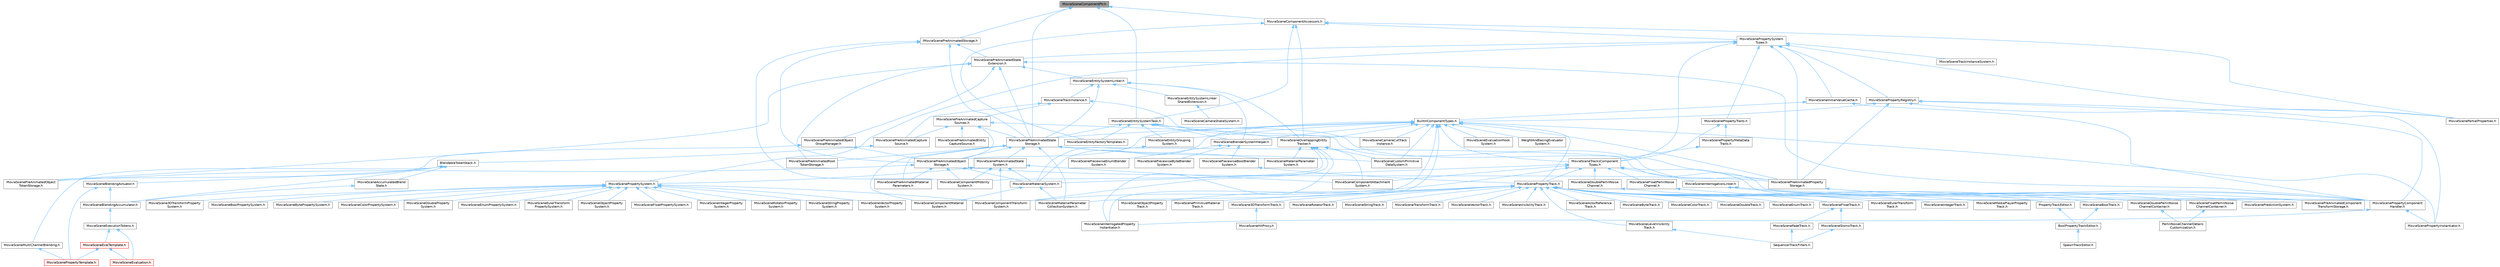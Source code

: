 digraph "MovieSceneComponentPtr.h"
{
 // INTERACTIVE_SVG=YES
 // LATEX_PDF_SIZE
  bgcolor="transparent";
  edge [fontname=Helvetica,fontsize=10,labelfontname=Helvetica,labelfontsize=10];
  node [fontname=Helvetica,fontsize=10,shape=box,height=0.2,width=0.4];
  Node1 [id="Node000001",label="MovieSceneComponentPtr.h",height=0.2,width=0.4,color="gray40", fillcolor="grey60", style="filled", fontcolor="black",tooltip=" "];
  Node1 -> Node2 [id="edge1_Node000001_Node000002",dir="back",color="steelblue1",style="solid",tooltip=" "];
  Node2 [id="Node000002",label="IMovieScenePreAnimatedStorage.h",height=0.2,width=0.4,color="grey40", fillcolor="white", style="filled",URL="$db/d73/IMovieScenePreAnimatedStorage_8h.html",tooltip=" "];
  Node2 -> Node3 [id="edge2_Node000002_Node000003",dir="back",color="steelblue1",style="solid",tooltip=" "];
  Node3 [id="Node000003",label="MovieSceneComponentMobility\lSystem.h",height=0.2,width=0.4,color="grey40", fillcolor="white", style="filled",URL="$d7/dca/MovieSceneComponentMobilitySystem_8h.html",tooltip=" "];
  Node2 -> Node4 [id="edge3_Node000002_Node000004",dir="back",color="steelblue1",style="solid",tooltip=" "];
  Node4 [id="Node000004",label="MovieScenePreAnimatedObject\lStorage.h",height=0.2,width=0.4,color="grey40", fillcolor="white", style="filled",URL="$d1/dc5/MovieScenePreAnimatedObjectStorage_8h.html",tooltip=" "];
  Node4 -> Node3 [id="edge4_Node000004_Node000003",dir="back",color="steelblue1",style="solid",tooltip=" "];
  Node4 -> Node5 [id="edge5_Node000004_Node000005",dir="back",color="steelblue1",style="solid",tooltip=" "];
  Node5 [id="Node000005",label="MovieSceneMaterialSystem.h",height=0.2,width=0.4,color="grey40", fillcolor="white", style="filled",URL="$d2/d2f/MovieSceneMaterialSystem_8h.html",tooltip=" "];
  Node5 -> Node6 [id="edge6_Node000005_Node000006",dir="back",color="steelblue1",style="solid",tooltip=" "];
  Node6 [id="Node000006",label="MovieSceneComponentMaterial\lSystem.h",height=0.2,width=0.4,color="grey40", fillcolor="white", style="filled",URL="$d7/d7c/MovieSceneComponentMaterialSystem_8h.html",tooltip=" "];
  Node5 -> Node7 [id="edge7_Node000005_Node000007",dir="back",color="steelblue1",style="solid",tooltip=" "];
  Node7 [id="Node000007",label="MovieSceneMaterialParameter\lCollectionSystem.h",height=0.2,width=0.4,color="grey40", fillcolor="white", style="filled",URL="$d4/d18/MovieSceneMaterialParameterCollectionSystem_8h.html",tooltip=" "];
  Node4 -> Node8 [id="edge8_Node000004_Node000008",dir="back",color="steelblue1",style="solid",tooltip=" "];
  Node8 [id="Node000008",label="MovieScenePreAnimatedMaterial\lParameters.h",height=0.2,width=0.4,color="grey40", fillcolor="white", style="filled",URL="$d9/dac/MovieScenePreAnimatedMaterialParameters_8h.html",tooltip=" "];
  Node4 -> Node9 [id="edge9_Node000004_Node000009",dir="back",color="steelblue1",style="solid",tooltip=" "];
  Node9 [id="Node000009",label="MovieScenePreAnimatedObject\lTokenStorage.h",height=0.2,width=0.4,color="grey40", fillcolor="white", style="filled",URL="$dc/d07/MovieScenePreAnimatedObjectTokenStorage_8h.html",tooltip=" "];
  Node4 -> Node10 [id="edge10_Node000004_Node000010",dir="back",color="steelblue1",style="solid",tooltip=" "];
  Node10 [id="Node000010",label="MovieScenePreAnimatedProperty\lStorage.h",height=0.2,width=0.4,color="grey40", fillcolor="white", style="filled",URL="$de/d55/MovieScenePreAnimatedPropertyStorage_8h.html",tooltip=" "];
  Node10 -> Node11 [id="edge11_Node000010_Node000011",dir="back",color="steelblue1",style="solid",tooltip=" "];
  Node11 [id="Node000011",label="MovieScenePreAnimatedComponent\lTransformStorage.h",height=0.2,width=0.4,color="grey40", fillcolor="white", style="filled",URL="$d9/d84/MovieScenePreAnimatedComponentTransformStorage_8h.html",tooltip=" "];
  Node10 -> Node12 [id="edge12_Node000010_Node000012",dir="back",color="steelblue1",style="solid",tooltip=" "];
  Node12 [id="Node000012",label="MovieScenePropertyComponent\lHandler.h",height=0.2,width=0.4,color="grey40", fillcolor="white", style="filled",URL="$d1/d1c/MovieScenePropertyComponentHandler_8h.html",tooltip=" "];
  Node12 -> Node13 [id="edge13_Node000012_Node000013",dir="back",color="steelblue1",style="solid",tooltip=" "];
  Node13 [id="Node000013",label="MovieSceneInterrogatedProperty\lInstantiator.h",height=0.2,width=0.4,color="grey40", fillcolor="white", style="filled",URL="$df/d43/MovieSceneInterrogatedPropertyInstantiator_8h.html",tooltip=" "];
  Node12 -> Node14 [id="edge14_Node000012_Node000014",dir="back",color="steelblue1",style="solid",tooltip=" "];
  Node14 [id="Node000014",label="MovieScenePropertyInstantiator.h",height=0.2,width=0.4,color="grey40", fillcolor="white", style="filled",URL="$d2/ddc/MovieScenePropertyInstantiator_8h.html",tooltip=" "];
  Node2 -> Node15 [id="edge15_Node000002_Node000015",dir="back",color="steelblue1",style="solid",tooltip=" "];
  Node15 [id="Node000015",label="MovieScenePreAnimatedState\lExtension.h",height=0.2,width=0.4,color="grey40", fillcolor="white", style="filled",URL="$dc/de7/MovieScenePreAnimatedStateExtension_8h.html",tooltip=" "];
  Node15 -> Node16 [id="edge16_Node000015_Node000016",dir="back",color="steelblue1",style="solid",tooltip=" "];
  Node16 [id="Node000016",label="MovieSceneEntitySystemLinker.h",height=0.2,width=0.4,color="grey40", fillcolor="white", style="filled",URL="$d9/d16/MovieSceneEntitySystemLinker_8h.html",tooltip=" "];
  Node16 -> Node17 [id="edge17_Node000016_Node000017",dir="back",color="steelblue1",style="solid",tooltip=" "];
  Node17 [id="Node000017",label="MovieSceneBlenderSystemHelper.h",height=0.2,width=0.4,color="grey40", fillcolor="white", style="filled",URL="$d5/d47/MovieSceneBlenderSystemHelper_8h.html",tooltip=" "];
  Node17 -> Node18 [id="edge18_Node000017_Node000018",dir="back",color="steelblue1",style="solid",tooltip=" "];
  Node18 [id="Node000018",label="MovieScenePiecewiseBoolBlender\lSystem.h",height=0.2,width=0.4,color="grey40", fillcolor="white", style="filled",URL="$d7/d27/MovieScenePiecewiseBoolBlenderSystem_8h.html",tooltip=" "];
  Node18 -> Node19 [id="edge19_Node000018_Node000019",dir="back",color="steelblue1",style="solid",tooltip=" "];
  Node19 [id="Node000019",label="MovieScenePropertyTrack.h",height=0.2,width=0.4,color="grey40", fillcolor="white", style="filled",URL="$da/d0c/MovieScenePropertyTrack_8h.html",tooltip=" "];
  Node19 -> Node20 [id="edge20_Node000019_Node000020",dir="back",color="steelblue1",style="solid",tooltip=" "];
  Node20 [id="Node000020",label="MovieScene3DTransformTrack.h",height=0.2,width=0.4,color="grey40", fillcolor="white", style="filled",URL="$d9/d06/MovieScene3DTransformTrack_8h.html",tooltip=" "];
  Node20 -> Node21 [id="edge21_Node000020_Node000021",dir="back",color="steelblue1",style="solid",tooltip=" "];
  Node21 [id="Node000021",label="MovieSceneHitProxy.h",height=0.2,width=0.4,color="grey40", fillcolor="white", style="filled",URL="$d0/d01/MovieSceneHitProxy_8h.html",tooltip=" "];
  Node19 -> Node22 [id="edge22_Node000019_Node000022",dir="back",color="steelblue1",style="solid",tooltip=" "];
  Node22 [id="Node000022",label="MovieSceneActorReference\lTrack.h",height=0.2,width=0.4,color="grey40", fillcolor="white", style="filled",URL="$d9/d9b/MovieSceneActorReferenceTrack_8h.html",tooltip=" "];
  Node19 -> Node23 [id="edge23_Node000019_Node000023",dir="back",color="steelblue1",style="solid",tooltip=" "];
  Node23 [id="Node000023",label="MovieSceneBoolTrack.h",height=0.2,width=0.4,color="grey40", fillcolor="white", style="filled",URL="$d7/ddf/MovieSceneBoolTrack_8h.html",tooltip=" "];
  Node23 -> Node24 [id="edge24_Node000023_Node000024",dir="back",color="steelblue1",style="solid",tooltip=" "];
  Node24 [id="Node000024",label="BoolPropertyTrackEditor.h",height=0.2,width=0.4,color="grey40", fillcolor="white", style="filled",URL="$db/d07/BoolPropertyTrackEditor_8h.html",tooltip=" "];
  Node24 -> Node25 [id="edge25_Node000024_Node000025",dir="back",color="steelblue1",style="solid",tooltip=" "];
  Node25 [id="Node000025",label="SpawnTrackEditor.h",height=0.2,width=0.4,color="grey40", fillcolor="white", style="filled",URL="$d5/dac/SpawnTrackEditor_8h.html",tooltip=" "];
  Node19 -> Node26 [id="edge26_Node000019_Node000026",dir="back",color="steelblue1",style="solid",tooltip=" "];
  Node26 [id="Node000026",label="MovieSceneByteTrack.h",height=0.2,width=0.4,color="grey40", fillcolor="white", style="filled",URL="$dc/d79/MovieSceneByteTrack_8h.html",tooltip=" "];
  Node19 -> Node27 [id="edge27_Node000019_Node000027",dir="back",color="steelblue1",style="solid",tooltip=" "];
  Node27 [id="Node000027",label="MovieSceneColorTrack.h",height=0.2,width=0.4,color="grey40", fillcolor="white", style="filled",URL="$d8/df9/MovieSceneColorTrack_8h.html",tooltip=" "];
  Node19 -> Node28 [id="edge28_Node000019_Node000028",dir="back",color="steelblue1",style="solid",tooltip=" "];
  Node28 [id="Node000028",label="MovieSceneDoubleTrack.h",height=0.2,width=0.4,color="grey40", fillcolor="white", style="filled",URL="$de/d31/MovieSceneDoubleTrack_8h.html",tooltip=" "];
  Node19 -> Node29 [id="edge29_Node000019_Node000029",dir="back",color="steelblue1",style="solid",tooltip=" "];
  Node29 [id="Node000029",label="MovieSceneEnumTrack.h",height=0.2,width=0.4,color="grey40", fillcolor="white", style="filled",URL="$d6/d95/MovieSceneEnumTrack_8h.html",tooltip=" "];
  Node19 -> Node30 [id="edge30_Node000019_Node000030",dir="back",color="steelblue1",style="solid",tooltip=" "];
  Node30 [id="Node000030",label="MovieSceneEulerTransform\lTrack.h",height=0.2,width=0.4,color="grey40", fillcolor="white", style="filled",URL="$d7/d3a/MovieSceneEulerTransformTrack_8h.html",tooltip=" "];
  Node19 -> Node31 [id="edge31_Node000019_Node000031",dir="back",color="steelblue1",style="solid",tooltip=" "];
  Node31 [id="Node000031",label="MovieSceneFloatTrack.h",height=0.2,width=0.4,color="grey40", fillcolor="white", style="filled",URL="$dc/d88/MovieSceneFloatTrack_8h.html",tooltip=" "];
  Node31 -> Node32 [id="edge32_Node000031_Node000032",dir="back",color="steelblue1",style="solid",tooltip=" "];
  Node32 [id="Node000032",label="MovieSceneFadeTrack.h",height=0.2,width=0.4,color="grey40", fillcolor="white", style="filled",URL="$d3/dd6/MovieSceneFadeTrack_8h.html",tooltip=" "];
  Node32 -> Node33 [id="edge33_Node000032_Node000033",dir="back",color="steelblue1",style="solid",tooltip=" "];
  Node33 [id="Node000033",label="SequencerTrackFilters.h",height=0.2,width=0.4,color="grey40", fillcolor="white", style="filled",URL="$df/d72/SequencerTrackFilters_8h.html",tooltip=" "];
  Node31 -> Node34 [id="edge34_Node000031_Node000034",dir="back",color="steelblue1",style="solid",tooltip=" "];
  Node34 [id="Node000034",label="MovieSceneSlomoTrack.h",height=0.2,width=0.4,color="grey40", fillcolor="white", style="filled",URL="$d3/d88/MovieSceneSlomoTrack_8h.html",tooltip=" "];
  Node34 -> Node33 [id="edge35_Node000034_Node000033",dir="back",color="steelblue1",style="solid",tooltip=" "];
  Node19 -> Node35 [id="edge36_Node000019_Node000035",dir="back",color="steelblue1",style="solid",tooltip=" "];
  Node35 [id="Node000035",label="MovieSceneIntegerTrack.h",height=0.2,width=0.4,color="grey40", fillcolor="white", style="filled",URL="$d9/d1a/MovieSceneIntegerTrack_8h.html",tooltip=" "];
  Node19 -> Node36 [id="edge37_Node000019_Node000036",dir="back",color="steelblue1",style="solid",tooltip=" "];
  Node36 [id="Node000036",label="MovieSceneLevelVisibility\lTrack.h",height=0.2,width=0.4,color="grey40", fillcolor="white", style="filled",URL="$d8/dae/MovieSceneLevelVisibilityTrack_8h.html",tooltip=" "];
  Node36 -> Node33 [id="edge38_Node000036_Node000033",dir="back",color="steelblue1",style="solid",tooltip=" "];
  Node19 -> Node37 [id="edge39_Node000019_Node000037",dir="back",color="steelblue1",style="solid",tooltip=" "];
  Node37 [id="Node000037",label="MovieSceneMediaPlayerProperty\lTrack.h",height=0.2,width=0.4,color="grey40", fillcolor="white", style="filled",URL="$d4/da1/MovieSceneMediaPlayerPropertyTrack_8h.html",tooltip=" "];
  Node19 -> Node38 [id="edge40_Node000019_Node000038",dir="back",color="steelblue1",style="solid",tooltip=" "];
  Node38 [id="Node000038",label="MovieSceneObjectProperty\lTrack.h",height=0.2,width=0.4,color="grey40", fillcolor="white", style="filled",URL="$dc/da9/MovieSceneObjectPropertyTrack_8h.html",tooltip=" "];
  Node19 -> Node39 [id="edge41_Node000019_Node000039",dir="back",color="steelblue1",style="solid",tooltip=" "];
  Node39 [id="Node000039",label="MovieScenePrimitiveMaterial\lTrack.h",height=0.2,width=0.4,color="grey40", fillcolor="white", style="filled",URL="$dc/dc4/MovieScenePrimitiveMaterialTrack_8h.html",tooltip=" "];
  Node19 -> Node40 [id="edge42_Node000019_Node000040",dir="back",color="steelblue1",style="solid",tooltip=" "];
  Node40 [id="Node000040",label="MovieSceneRotatorTrack.h",height=0.2,width=0.4,color="grey40", fillcolor="white", style="filled",URL="$d3/d8f/MovieSceneRotatorTrack_8h.html",tooltip=" "];
  Node19 -> Node41 [id="edge43_Node000019_Node000041",dir="back",color="steelblue1",style="solid",tooltip=" "];
  Node41 [id="Node000041",label="MovieSceneStringTrack.h",height=0.2,width=0.4,color="grey40", fillcolor="white", style="filled",URL="$dd/d54/MovieSceneStringTrack_8h.html",tooltip=" "];
  Node19 -> Node42 [id="edge44_Node000019_Node000042",dir="back",color="steelblue1",style="solid",tooltip=" "];
  Node42 [id="Node000042",label="MovieSceneTransformTrack.h",height=0.2,width=0.4,color="grey40", fillcolor="white", style="filled",URL="$df/d57/MovieSceneTransformTrack_8h.html",tooltip=" "];
  Node19 -> Node43 [id="edge45_Node000019_Node000043",dir="back",color="steelblue1",style="solid",tooltip=" "];
  Node43 [id="Node000043",label="MovieSceneVectorTrack.h",height=0.2,width=0.4,color="grey40", fillcolor="white", style="filled",URL="$d8/d5e/MovieSceneVectorTrack_8h.html",tooltip=" "];
  Node19 -> Node44 [id="edge46_Node000019_Node000044",dir="back",color="steelblue1",style="solid",tooltip=" "];
  Node44 [id="Node000044",label="MovieSceneVisibilityTrack.h",height=0.2,width=0.4,color="grey40", fillcolor="white", style="filled",URL="$dd/d5e/MovieSceneVisibilityTrack_8h.html",tooltip=" "];
  Node19 -> Node45 [id="edge47_Node000019_Node000045",dir="back",color="steelblue1",style="solid",tooltip=" "];
  Node45 [id="Node000045",label="PropertyTrackEditor.h",height=0.2,width=0.4,color="grey40", fillcolor="white", style="filled",URL="$da/d9a/PropertyTrackEditor_8h.html",tooltip=" "];
  Node45 -> Node24 [id="edge48_Node000045_Node000024",dir="back",color="steelblue1",style="solid",tooltip=" "];
  Node17 -> Node46 [id="edge49_Node000017_Node000046",dir="back",color="steelblue1",style="solid",tooltip=" "];
  Node46 [id="Node000046",label="MovieScenePiecewiseByteBlender\lSystem.h",height=0.2,width=0.4,color="grey40", fillcolor="white", style="filled",URL="$d7/dde/MovieScenePiecewiseByteBlenderSystem_8h.html",tooltip=" "];
  Node17 -> Node47 [id="edge50_Node000017_Node000047",dir="back",color="steelblue1",style="solid",tooltip=" "];
  Node47 [id="Node000047",label="MovieScenePiecewiseEnumBlender\lSystem.h",height=0.2,width=0.4,color="grey40", fillcolor="white", style="filled",URL="$d4/dfe/MovieScenePiecewiseEnumBlenderSystem_8h.html",tooltip=" "];
  Node16 -> Node48 [id="edge51_Node000016_Node000048",dir="back",color="steelblue1",style="solid",tooltip=" "];
  Node48 [id="Node000048",label="MovieSceneEntitySystemLinker\lSharedExtension.h",height=0.2,width=0.4,color="grey40", fillcolor="white", style="filled",URL="$dc/df1/MovieSceneEntitySystemLinkerSharedExtension_8h.html",tooltip=" "];
  Node48 -> Node49 [id="edge52_Node000048_Node000049",dir="back",color="steelblue1",style="solid",tooltip=" "];
  Node49 [id="Node000049",label="MovieSceneCameraShakeSystem.h",height=0.2,width=0.4,color="grey40", fillcolor="white", style="filled",URL="$d2/dcc/MovieSceneCameraShakeSystem_8h.html",tooltip=" "];
  Node16 -> Node50 [id="edge53_Node000016_Node000050",dir="back",color="steelblue1",style="solid",tooltip=" "];
  Node50 [id="Node000050",label="MovieSceneOverlappingEntity\lTracker.h",height=0.2,width=0.4,color="grey40", fillcolor="white", style="filled",URL="$db/d41/MovieSceneOverlappingEntityTracker_8h.html",tooltip=" "];
  Node50 -> Node51 [id="edge54_Node000050_Node000051",dir="back",color="steelblue1",style="solid",tooltip=" "];
  Node51 [id="Node000051",label="MovieSceneComponentAttachment\lSystem.h",height=0.2,width=0.4,color="grey40", fillcolor="white", style="filled",URL="$d9/db3/MovieSceneComponentAttachmentSystem_8h.html",tooltip=" "];
  Node50 -> Node3 [id="edge55_Node000050_Node000003",dir="back",color="steelblue1",style="solid",tooltip=" "];
  Node50 -> Node52 [id="edge56_Node000050_Node000052",dir="back",color="steelblue1",style="solid",tooltip=" "];
  Node52 [id="Node000052",label="MovieSceneComponentTransform\lSystem.h",height=0.2,width=0.4,color="grey40", fillcolor="white", style="filled",URL="$d1/d3e/MovieSceneComponentTransformSystem_8h.html",tooltip=" "];
  Node50 -> Node53 [id="edge57_Node000050_Node000053",dir="back",color="steelblue1",style="solid",tooltip=" "];
  Node53 [id="Node000053",label="MovieSceneCustomPrimitive\lDataSystem.h",height=0.2,width=0.4,color="grey40", fillcolor="white", style="filled",URL="$d1/da0/MovieSceneCustomPrimitiveDataSystem_8h.html",tooltip=" "];
  Node50 -> Node13 [id="edge58_Node000050_Node000013",dir="back",color="steelblue1",style="solid",tooltip=" "];
  Node50 -> Node54 [id="edge59_Node000050_Node000054",dir="back",color="steelblue1",style="solid",tooltip=" "];
  Node54 [id="Node000054",label="MovieSceneMaterialParameter\lSystem.h",height=0.2,width=0.4,color="grey40", fillcolor="white", style="filled",URL="$d9/d38/MovieSceneMaterialParameterSystem_8h.html",tooltip=" "];
  Node16 -> Node55 [id="edge60_Node000016_Node000055",dir="back",color="steelblue1",style="solid",tooltip=" "];
  Node55 [id="Node000055",label="MovieScenePreAnimatedState\lStorage.h",height=0.2,width=0.4,color="grey40", fillcolor="white", style="filled",URL="$db/d56/MovieScenePreAnimatedStateStorage_8h.html",tooltip=" "];
  Node55 -> Node6 [id="edge61_Node000055_Node000006",dir="back",color="steelblue1",style="solid",tooltip=" "];
  Node55 -> Node53 [id="edge62_Node000055_Node000053",dir="back",color="steelblue1",style="solid",tooltip=" "];
  Node55 -> Node7 [id="edge63_Node000055_Node000007",dir="back",color="steelblue1",style="solid",tooltip=" "];
  Node55 -> Node54 [id="edge64_Node000055_Node000054",dir="back",color="steelblue1",style="solid",tooltip=" "];
  Node55 -> Node8 [id="edge65_Node000055_Node000008",dir="back",color="steelblue1",style="solid",tooltip=" "];
  Node55 -> Node4 [id="edge66_Node000055_Node000004",dir="back",color="steelblue1",style="solid",tooltip=" "];
  Node55 -> Node56 [id="edge67_Node000055_Node000056",dir="back",color="steelblue1",style="solid",tooltip=" "];
  Node56 [id="Node000056",label="MovieScenePreAnimatedRoot\lTokenStorage.h",height=0.2,width=0.4,color="grey40", fillcolor="white", style="filled",URL="$d1/db6/MovieScenePreAnimatedRootTokenStorage_8h.html",tooltip=" "];
  Node55 -> Node57 [id="edge68_Node000055_Node000057",dir="back",color="steelblue1",style="solid",tooltip=" "];
  Node57 [id="Node000057",label="MovieScenePreAnimatedState\lSystem.h",height=0.2,width=0.4,color="grey40", fillcolor="white", style="filled",URL="$df/d2d/MovieScenePreAnimatedStateSystem_8h.html",tooltip=" "];
  Node57 -> Node51 [id="edge69_Node000057_Node000051",dir="back",color="steelblue1",style="solid",tooltip=" "];
  Node57 -> Node3 [id="edge70_Node000057_Node000003",dir="back",color="steelblue1",style="solid",tooltip=" "];
  Node57 -> Node52 [id="edge71_Node000057_Node000052",dir="back",color="steelblue1",style="solid",tooltip=" "];
  Node57 -> Node5 [id="edge72_Node000057_Node000005",dir="back",color="steelblue1",style="solid",tooltip=" "];
  Node57 -> Node58 [id="edge73_Node000057_Node000058",dir="back",color="steelblue1",style="solid",tooltip=" "];
  Node58 [id="Node000058",label="MovieScenePropertySystem.h",height=0.2,width=0.4,color="grey40", fillcolor="white", style="filled",URL="$dd/d75/MovieScenePropertySystem_8h.html",tooltip=" "];
  Node58 -> Node59 [id="edge74_Node000058_Node000059",dir="back",color="steelblue1",style="solid",tooltip=" "];
  Node59 [id="Node000059",label="MovieScene3DTransformProperty\lSystem.h",height=0.2,width=0.4,color="grey40", fillcolor="white", style="filled",URL="$dc/d97/MovieScene3DTransformPropertySystem_8h.html",tooltip=" "];
  Node58 -> Node60 [id="edge75_Node000058_Node000060",dir="back",color="steelblue1",style="solid",tooltip=" "];
  Node60 [id="Node000060",label="MovieSceneBoolPropertySystem.h",height=0.2,width=0.4,color="grey40", fillcolor="white", style="filled",URL="$d4/d0f/MovieSceneBoolPropertySystem_8h.html",tooltip=" "];
  Node58 -> Node61 [id="edge76_Node000058_Node000061",dir="back",color="steelblue1",style="solid",tooltip=" "];
  Node61 [id="Node000061",label="MovieSceneBytePropertySystem.h",height=0.2,width=0.4,color="grey40", fillcolor="white", style="filled",URL="$d7/d22/MovieSceneBytePropertySystem_8h.html",tooltip=" "];
  Node58 -> Node62 [id="edge77_Node000058_Node000062",dir="back",color="steelblue1",style="solid",tooltip=" "];
  Node62 [id="Node000062",label="MovieSceneColorPropertySystem.h",height=0.2,width=0.4,color="grey40", fillcolor="white", style="filled",URL="$d4/d03/MovieSceneColorPropertySystem_8h.html",tooltip=" "];
  Node58 -> Node52 [id="edge78_Node000058_Node000052",dir="back",color="steelblue1",style="solid",tooltip=" "];
  Node58 -> Node63 [id="edge79_Node000058_Node000063",dir="back",color="steelblue1",style="solid",tooltip=" "];
  Node63 [id="Node000063",label="MovieSceneDoubleProperty\lSystem.h",height=0.2,width=0.4,color="grey40", fillcolor="white", style="filled",URL="$df/d84/MovieSceneDoublePropertySystem_8h.html",tooltip=" "];
  Node58 -> Node64 [id="edge80_Node000058_Node000064",dir="back",color="steelblue1",style="solid",tooltip=" "];
  Node64 [id="Node000064",label="MovieSceneEnumPropertySystem.h",height=0.2,width=0.4,color="grey40", fillcolor="white", style="filled",URL="$d7/dc8/MovieSceneEnumPropertySystem_8h.html",tooltip=" "];
  Node58 -> Node65 [id="edge81_Node000058_Node000065",dir="back",color="steelblue1",style="solid",tooltip=" "];
  Node65 [id="Node000065",label="MovieSceneEulerTransform\lPropertySystem.h",height=0.2,width=0.4,color="grey40", fillcolor="white", style="filled",URL="$dd/d14/MovieSceneEulerTransformPropertySystem_8h.html",tooltip=" "];
  Node58 -> Node66 [id="edge82_Node000058_Node000066",dir="back",color="steelblue1",style="solid",tooltip=" "];
  Node66 [id="Node000066",label="MovieSceneFloatPropertySystem.h",height=0.2,width=0.4,color="grey40", fillcolor="white", style="filled",URL="$d0/de6/MovieSceneFloatPropertySystem_8h.html",tooltip=" "];
  Node58 -> Node67 [id="edge83_Node000058_Node000067",dir="back",color="steelblue1",style="solid",tooltip=" "];
  Node67 [id="Node000067",label="MovieSceneIntegerProperty\lSystem.h",height=0.2,width=0.4,color="grey40", fillcolor="white", style="filled",URL="$d3/d1a/MovieSceneIntegerPropertySystem_8h.html",tooltip=" "];
  Node58 -> Node68 [id="edge84_Node000058_Node000068",dir="back",color="steelblue1",style="solid",tooltip=" "];
  Node68 [id="Node000068",label="MovieSceneObjectProperty\lSystem.h",height=0.2,width=0.4,color="grey40", fillcolor="white", style="filled",URL="$d8/d20/MovieSceneObjectPropertySystem_8h.html",tooltip=" "];
  Node58 -> Node69 [id="edge85_Node000058_Node000069",dir="back",color="steelblue1",style="solid",tooltip=" "];
  Node69 [id="Node000069",label="MovieSceneRotatorProperty\lSystem.h",height=0.2,width=0.4,color="grey40", fillcolor="white", style="filled",URL="$d6/d74/MovieSceneRotatorPropertySystem_8h.html",tooltip=" "];
  Node58 -> Node70 [id="edge86_Node000058_Node000070",dir="back",color="steelblue1",style="solid",tooltip=" "];
  Node70 [id="Node000070",label="MovieSceneStringProperty\lSystem.h",height=0.2,width=0.4,color="grey40", fillcolor="white", style="filled",URL="$d8/d8f/MovieSceneStringPropertySystem_8h.html",tooltip=" "];
  Node58 -> Node71 [id="edge87_Node000058_Node000071",dir="back",color="steelblue1",style="solid",tooltip=" "];
  Node71 [id="Node000071",label="MovieSceneVectorProperty\lSystem.h",height=0.2,width=0.4,color="grey40", fillcolor="white", style="filled",URL="$da/d10/MovieSceneVectorPropertySystem_8h.html",tooltip=" "];
  Node55 -> Node12 [id="edge88_Node000055_Node000012",dir="back",color="steelblue1",style="solid",tooltip=" "];
  Node16 -> Node72 [id="edge89_Node000016_Node000072",dir="back",color="steelblue1",style="solid",tooltip=" "];
  Node72 [id="Node000072",label="MovieSceneTrackInstance.h",height=0.2,width=0.4,color="grey40", fillcolor="white", style="filled",URL="$d4/d28/MovieSceneTrackInstance_8h.html",tooltip=" "];
  Node72 -> Node73 [id="edge90_Node000072_Node000073",dir="back",color="steelblue1",style="solid",tooltip=" "];
  Node73 [id="Node000073",label="MovieSceneCameraCutTrack\lInstance.h",height=0.2,width=0.4,color="grey40", fillcolor="white", style="filled",URL="$d3/d37/MovieSceneCameraCutTrackInstance_8h.html",tooltip=" "];
  Node72 -> Node74 [id="edge91_Node000072_Node000074",dir="back",color="steelblue1",style="solid",tooltip=" "];
  Node74 [id="Node000074",label="MovieScenePreAnimatedCapture\lSource.h",height=0.2,width=0.4,color="grey40", fillcolor="white", style="filled",URL="$d8/dd1/MovieScenePreAnimatedCaptureSource_8h.html",tooltip=" "];
  Node74 -> Node75 [id="edge92_Node000074_Node000075",dir="back",color="steelblue1",style="solid",tooltip=" "];
  Node75 [id="Node000075",label="BlendableTokenStack.h",height=0.2,width=0.4,color="grey40", fillcolor="white", style="filled",URL="$de/d3e/BlendableTokenStack_8h.html",tooltip=" "];
  Node75 -> Node76 [id="edge93_Node000075_Node000076",dir="back",color="steelblue1",style="solid",tooltip=" "];
  Node76 [id="Node000076",label="MovieSceneAccumulatedBlend\lState.h",height=0.2,width=0.4,color="grey40", fillcolor="white", style="filled",URL="$d6/d13/MovieSceneAccumulatedBlendState_8h.html",tooltip=" "];
  Node76 -> Node77 [id="edge94_Node000076_Node000077",dir="back",color="steelblue1",style="solid",tooltip=" "];
  Node77 [id="Node000077",label="MovieSceneBlendingAccumulator.h",height=0.2,width=0.4,color="grey40", fillcolor="white", style="filled",URL="$db/dc1/MovieSceneBlendingAccumulator_8h.html",tooltip=" "];
  Node77 -> Node78 [id="edge95_Node000077_Node000078",dir="back",color="steelblue1",style="solid",tooltip=" "];
  Node78 [id="Node000078",label="MovieSceneExecutionTokens.h",height=0.2,width=0.4,color="grey40", fillcolor="white", style="filled",URL="$d7/dd2/MovieSceneExecutionTokens_8h.html",tooltip=" "];
  Node78 -> Node79 [id="edge96_Node000078_Node000079",dir="back",color="steelblue1",style="solid",tooltip=" "];
  Node79 [id="Node000079",label="MovieSceneEvalTemplate.h",height=0.2,width=0.4,color="red", fillcolor="#FFF0F0", style="filled",URL="$d2/d6c/MovieSceneEvalTemplate_8h.html",tooltip=" "];
  Node79 -> Node86 [id="edge97_Node000079_Node000086",dir="back",color="steelblue1",style="solid",tooltip=" "];
  Node86 [id="Node000086",label="MovieSceneEvaluation.h",height=0.2,width=0.4,color="red", fillcolor="#FFF0F0", style="filled",URL="$dc/ded/MovieSceneEvaluation_8h.html",tooltip=" "];
  Node79 -> Node93 [id="edge98_Node000079_Node000093",dir="back",color="steelblue1",style="solid",tooltip=" "];
  Node93 [id="Node000093",label="MovieScenePropertyTemplate.h",height=0.2,width=0.4,color="red", fillcolor="#FFF0F0", style="filled",URL="$d9/d24/MovieScenePropertyTemplate_8h.html",tooltip=" "];
  Node78 -> Node86 [id="edge99_Node000078_Node000086",dir="back",color="steelblue1",style="solid",tooltip=" "];
  Node75 -> Node77 [id="edge100_Node000075_Node000077",dir="back",color="steelblue1",style="solid",tooltip=" "];
  Node75 -> Node95 [id="edge101_Node000075_Node000095",dir="back",color="steelblue1",style="solid",tooltip=" "];
  Node95 [id="Node000095",label="MovieSceneBlendingActuator.h",height=0.2,width=0.4,color="grey40", fillcolor="white", style="filled",URL="$d8/d5a/MovieSceneBlendingActuator_8h.html",tooltip=" "];
  Node95 -> Node77 [id="edge102_Node000095_Node000077",dir="back",color="steelblue1",style="solid",tooltip=" "];
  Node95 -> Node93 [id="edge103_Node000095_Node000093",dir="back",color="steelblue1",style="solid",tooltip=" "];
  Node75 -> Node96 [id="edge104_Node000075_Node000096",dir="back",color="steelblue1",style="solid",tooltip=" "];
  Node96 [id="Node000096",label="MovieSceneMultiChannelBlending.h",height=0.2,width=0.4,color="grey40", fillcolor="white", style="filled",URL="$d7/d5d/MovieSceneMultiChannelBlending_8h.html",tooltip=" "];
  Node96 -> Node93 [id="edge105_Node000096_Node000093",dir="back",color="steelblue1",style="solid",tooltip=" "];
  Node72 -> Node97 [id="edge106_Node000072_Node000097",dir="back",color="steelblue1",style="solid",tooltip=" "];
  Node97 [id="Node000097",label="MovieScenePreAnimatedCapture\lSources.h",height=0.2,width=0.4,color="grey40", fillcolor="white", style="filled",URL="$de/d2c/MovieScenePreAnimatedCaptureSources_8h.html",tooltip=" "];
  Node97 -> Node74 [id="edge107_Node000097_Node000074",dir="back",color="steelblue1",style="solid",tooltip=" "];
  Node97 -> Node98 [id="edge108_Node000097_Node000098",dir="back",color="steelblue1",style="solid",tooltip=" "];
  Node98 [id="Node000098",label="MovieScenePreAnimatedEntity\lCaptureSource.h",height=0.2,width=0.4,color="grey40", fillcolor="white", style="filled",URL="$d8/de0/MovieScenePreAnimatedEntityCaptureSource_8h.html",tooltip=" "];
  Node97 -> Node4 [id="edge109_Node000097_Node000004",dir="back",color="steelblue1",style="solid",tooltip=" "];
  Node97 -> Node10 [id="edge110_Node000097_Node000010",dir="back",color="steelblue1",style="solid",tooltip=" "];
  Node97 -> Node55 [id="edge111_Node000097_Node000055",dir="back",color="steelblue1",style="solid",tooltip=" "];
  Node15 -> Node99 [id="edge112_Node000015_Node000099",dir="back",color="steelblue1",style="solid",tooltip=" "];
  Node99 [id="Node000099",label="MovieScenePreAnimatedObject\lGroupManager.h",height=0.2,width=0.4,color="grey40", fillcolor="white", style="filled",URL="$dc/d17/MovieScenePreAnimatedObjectGroupManager_8h.html",tooltip=" "];
  Node99 -> Node4 [id="edge113_Node000099_Node000004",dir="back",color="steelblue1",style="solid",tooltip=" "];
  Node99 -> Node9 [id="edge114_Node000099_Node000009",dir="back",color="steelblue1",style="solid",tooltip=" "];
  Node15 -> Node9 [id="edge115_Node000015_Node000009",dir="back",color="steelblue1",style="solid",tooltip=" "];
  Node15 -> Node56 [id="edge116_Node000015_Node000056",dir="back",color="steelblue1",style="solid",tooltip=" "];
  Node15 -> Node55 [id="edge117_Node000015_Node000055",dir="back",color="steelblue1",style="solid",tooltip=" "];
  Node15 -> Node12 [id="edge118_Node000015_Node000012",dir="back",color="steelblue1",style="solid",tooltip=" "];
  Node2 -> Node55 [id="edge119_Node000002_Node000055",dir="back",color="steelblue1",style="solid",tooltip=" "];
  Node1 -> Node100 [id="edge120_Node000001_Node000100",dir="back",color="steelblue1",style="solid",tooltip=" "];
  Node100 [id="Node000100",label="MovieSceneComponentAccessors.h",height=0.2,width=0.4,color="grey40", fillcolor="white", style="filled",URL="$db/d67/MovieSceneComponentAccessors_8h.html",tooltip=" "];
  Node100 -> Node101 [id="edge121_Node000100_Node000101",dir="back",color="steelblue1",style="solid",tooltip=" "];
  Node101 [id="Node000101",label="MovieSceneEntityFactoryTemplates.h",height=0.2,width=0.4,color="grey40", fillcolor="white", style="filled",URL="$de/df8/MovieSceneEntityFactoryTemplates_8h.html",tooltip=" "];
  Node100 -> Node102 [id="edge122_Node000100_Node000102",dir="back",color="steelblue1",style="solid",tooltip=" "];
  Node102 [id="Node000102",label="MovieSceneEntitySystemTask.h",height=0.2,width=0.4,color="grey40", fillcolor="white", style="filled",URL="$d5/dcb/MovieSceneEntitySystemTask_8h.html",tooltip=" "];
  Node102 -> Node17 [id="edge123_Node000102_Node000017",dir="back",color="steelblue1",style="solid",tooltip=" "];
  Node102 -> Node101 [id="edge124_Node000102_Node000101",dir="back",color="steelblue1",style="solid",tooltip=" "];
  Node102 -> Node103 [id="edge125_Node000102_Node000103",dir="back",color="steelblue1",style="solid",tooltip=" "];
  Node103 [id="Node000103",label="MovieSceneEntityGrouping\lSystem.h",height=0.2,width=0.4,color="grey40", fillcolor="white", style="filled",URL="$d6/dce/MovieSceneEntityGroupingSystem_8h.html",tooltip=" "];
  Node103 -> Node5 [id="edge126_Node000103_Node000005",dir="back",color="steelblue1",style="solid",tooltip=" "];
  Node102 -> Node50 [id="edge127_Node000102_Node000050",dir="back",color="steelblue1",style="solid",tooltip=" "];
  Node102 -> Node10 [id="edge128_Node000102_Node000010",dir="back",color="steelblue1",style="solid",tooltip=" "];
  Node102 -> Node55 [id="edge129_Node000102_Node000055",dir="back",color="steelblue1",style="solid",tooltip=" "];
  Node100 -> Node50 [id="edge130_Node000100_Node000050",dir="back",color="steelblue1",style="solid",tooltip=" "];
  Node100 -> Node104 [id="edge131_Node000100_Node000104",dir="back",color="steelblue1",style="solid",tooltip=" "];
  Node104 [id="Node000104",label="MovieScenePartialProperties.h",height=0.2,width=0.4,color="grey40", fillcolor="white", style="filled",URL="$d8/d3c/MovieScenePartialProperties_8h.html",tooltip=" "];
  Node100 -> Node105 [id="edge132_Node000100_Node000105",dir="back",color="steelblue1",style="solid",tooltip=" "];
  Node105 [id="Node000105",label="MovieScenePropertySystem\lTypes.h",height=0.2,width=0.4,color="grey40", fillcolor="white", style="filled",URL="$d2/d09/MovieScenePropertySystemTypes_8h.html",tooltip=" "];
  Node105 -> Node106 [id="edge133_Node000105_Node000106",dir="back",color="steelblue1",style="solid",tooltip=" "];
  Node106 [id="Node000106",label="MovieSceneInitialValueCache.h",height=0.2,width=0.4,color="grey40", fillcolor="white", style="filled",URL="$d4/d7f/MovieSceneInitialValueCache_8h.html",tooltip=" "];
  Node106 -> Node107 [id="edge134_Node000106_Node000107",dir="back",color="steelblue1",style="solid",tooltip=" "];
  Node107 [id="Node000107",label="BuiltInComponentTypes.h",height=0.2,width=0.4,color="grey40", fillcolor="white", style="filled",URL="$dc/d94/BuiltInComponentTypes_8h.html",tooltip=" "];
  Node107 -> Node17 [id="edge135_Node000107_Node000017",dir="back",color="steelblue1",style="solid",tooltip=" "];
  Node107 -> Node73 [id="edge136_Node000107_Node000073",dir="back",color="steelblue1",style="solid",tooltip=" "];
  Node107 -> Node53 [id="edge137_Node000107_Node000053",dir="back",color="steelblue1",style="solid",tooltip=" "];
  Node107 -> Node103 [id="edge138_Node000107_Node000103",dir="back",color="steelblue1",style="solid",tooltip=" "];
  Node107 -> Node108 [id="edge139_Node000107_Node000108",dir="back",color="steelblue1",style="solid",tooltip=" "];
  Node108 [id="Node000108",label="MovieSceneEvaluationHook\lSystem.h",height=0.2,width=0.4,color="grey40", fillcolor="white", style="filled",URL="$d1/d8b/MovieSceneEvaluationHookSystem_8h.html",tooltip=" "];
  Node107 -> Node13 [id="edge140_Node000107_Node000013",dir="back",color="steelblue1",style="solid",tooltip=" "];
  Node107 -> Node7 [id="edge141_Node000107_Node000007",dir="back",color="steelblue1",style="solid",tooltip=" "];
  Node107 -> Node5 [id="edge142_Node000107_Node000005",dir="back",color="steelblue1",style="solid",tooltip=" "];
  Node107 -> Node50 [id="edge143_Node000107_Node000050",dir="back",color="steelblue1",style="solid",tooltip=" "];
  Node107 -> Node4 [id="edge144_Node000107_Node000004",dir="back",color="steelblue1",style="solid",tooltip=" "];
  Node107 -> Node10 [id="edge145_Node000107_Node000010",dir="back",color="steelblue1",style="solid",tooltip=" "];
  Node107 -> Node55 [id="edge146_Node000107_Node000055",dir="back",color="steelblue1",style="solid",tooltip=" "];
  Node107 -> Node14 [id="edge147_Node000107_Node000014",dir="back",color="steelblue1",style="solid",tooltip=" "];
  Node107 -> Node19 [id="edge148_Node000107_Node000019",dir="back",color="steelblue1",style="solid",tooltip=" "];
  Node107 -> Node109 [id="edge149_Node000107_Node000109",dir="back",color="steelblue1",style="solid",tooltip=" "];
  Node109 [id="Node000109",label="MovieSceneTracksComponent\lTypes.h",height=0.2,width=0.4,color="grey40", fillcolor="white", style="filled",URL="$d5/d6a/MovieSceneTracksComponentTypes_8h.html",tooltip=" "];
  Node109 -> Node51 [id="edge150_Node000109_Node000051",dir="back",color="steelblue1",style="solid",tooltip=" "];
  Node109 -> Node52 [id="edge151_Node000109_Node000052",dir="back",color="steelblue1",style="solid",tooltip=" "];
  Node109 -> Node110 [id="edge152_Node000109_Node000110",dir="back",color="steelblue1",style="solid",tooltip=" "];
  Node110 [id="Node000110",label="MovieSceneDoublePerlinNoise\lChannel.h",height=0.2,width=0.4,color="grey40", fillcolor="white", style="filled",URL="$d9/d50/MovieSceneDoublePerlinNoiseChannel_8h.html",tooltip=" "];
  Node110 -> Node111 [id="edge153_Node000110_Node000111",dir="back",color="steelblue1",style="solid",tooltip=" "];
  Node111 [id="Node000111",label="MovieSceneDoublePerlinNoise\lChannelContainer.h",height=0.2,width=0.4,color="grey40", fillcolor="white", style="filled",URL="$de/dae/MovieSceneDoublePerlinNoiseChannelContainer_8h.html",tooltip=" "];
  Node111 -> Node112 [id="edge154_Node000111_Node000112",dir="back",color="steelblue1",style="solid",tooltip=" "];
  Node112 [id="Node000112",label="PerlinNoiseChannelDetails\lCustomization.h",height=0.2,width=0.4,color="grey40", fillcolor="white", style="filled",URL="$d6/df3/PerlinNoiseChannelDetailsCustomization_8h.html",tooltip=" "];
  Node109 -> Node113 [id="edge155_Node000109_Node000113",dir="back",color="steelblue1",style="solid",tooltip=" "];
  Node113 [id="Node000113",label="MovieSceneFloatPerlinNoise\lChannel.h",height=0.2,width=0.4,color="grey40", fillcolor="white", style="filled",URL="$d2/d9d/MovieSceneFloatPerlinNoiseChannel_8h.html",tooltip=" "];
  Node113 -> Node114 [id="edge156_Node000113_Node000114",dir="back",color="steelblue1",style="solid",tooltip=" "];
  Node114 [id="Node000114",label="MovieSceneFloatPerlinNoise\lChannelContainer.h",height=0.2,width=0.4,color="grey40", fillcolor="white", style="filled",URL="$d6/dcb/MovieSceneFloatPerlinNoiseChannelContainer_8h.html",tooltip=" "];
  Node114 -> Node112 [id="edge157_Node000114_Node000112",dir="back",color="steelblue1",style="solid",tooltip=" "];
  Node109 -> Node115 [id="edge158_Node000109_Node000115",dir="back",color="steelblue1",style="solid",tooltip=" "];
  Node115 [id="Node000115",label="MovieSceneInterrogationLinker.h",height=0.2,width=0.4,color="grey40", fillcolor="white", style="filled",URL="$d9/d6a/MovieSceneInterrogationLinker_8h.html",tooltip=" "];
  Node115 -> Node116 [id="edge159_Node000115_Node000116",dir="back",color="steelblue1",style="solid",tooltip=" "];
  Node116 [id="Node000116",label="MovieScenePredictionSystem.h",height=0.2,width=0.4,color="grey40", fillcolor="white", style="filled",URL="$dc/d7f/MovieScenePredictionSystem_8h.html",tooltip=" "];
  Node115 -> Node12 [id="edge160_Node000115_Node000012",dir="back",color="steelblue1",style="solid",tooltip=" "];
  Node109 -> Node5 [id="edge161_Node000109_Node000005",dir="back",color="steelblue1",style="solid",tooltip=" "];
  Node109 -> Node11 [id="edge162_Node000109_Node000011",dir="back",color="steelblue1",style="solid",tooltip=" "];
  Node109 -> Node19 [id="edge163_Node000109_Node000019",dir="back",color="steelblue1",style="solid",tooltip=" "];
  Node107 -> Node117 [id="edge164_Node000107_Node000117",dir="back",color="steelblue1",style="solid",tooltip=" "];
  Node117 [id="Node000117",label="WeightAndEasingEvaluator\lSystem.h",height=0.2,width=0.4,color="grey40", fillcolor="white", style="filled",URL="$d0/d06/WeightAndEasingEvaluatorSystem_8h.html",tooltip=" "];
  Node106 -> Node12 [id="edge165_Node000106_Node000012",dir="back",color="steelblue1",style="solid",tooltip=" "];
  Node105 -> Node104 [id="edge166_Node000105_Node000104",dir="back",color="steelblue1",style="solid",tooltip=" "];
  Node105 -> Node10 [id="edge167_Node000105_Node000010",dir="back",color="steelblue1",style="solid",tooltip=" "];
  Node105 -> Node15 [id="edge168_Node000105_Node000015",dir="back",color="steelblue1",style="solid",tooltip=" "];
  Node105 -> Node118 [id="edge169_Node000105_Node000118",dir="back",color="steelblue1",style="solid",tooltip=" "];
  Node118 [id="Node000118",label="MovieScenePropertyRegistry.h",height=0.2,width=0.4,color="grey40", fillcolor="white", style="filled",URL="$da/d00/MovieScenePropertyRegistry_8h.html",tooltip=" "];
  Node118 -> Node107 [id="edge170_Node000118_Node000107",dir="back",color="steelblue1",style="solid",tooltip=" "];
  Node118 -> Node104 [id="edge171_Node000118_Node000104",dir="back",color="steelblue1",style="solid",tooltip=" "];
  Node118 -> Node10 [id="edge172_Node000118_Node000010",dir="back",color="steelblue1",style="solid",tooltip=" "];
  Node118 -> Node12 [id="edge173_Node000118_Node000012",dir="back",color="steelblue1",style="solid",tooltip=" "];
  Node118 -> Node14 [id="edge174_Node000118_Node000014",dir="back",color="steelblue1",style="solid",tooltip=" "];
  Node105 -> Node58 [id="edge175_Node000105_Node000058",dir="back",color="steelblue1",style="solid",tooltip=" "];
  Node105 -> Node119 [id="edge176_Node000105_Node000119",dir="back",color="steelblue1",style="solid",tooltip=" "];
  Node119 [id="Node000119",label="MovieScenePropertyTraits.h",height=0.2,width=0.4,color="grey40", fillcolor="white", style="filled",URL="$d5/d41/MovieScenePropertyTraits_8h.html",tooltip=" "];
  Node119 -> Node120 [id="edge177_Node000119_Node000120",dir="back",color="steelblue1",style="solid",tooltip=" "];
  Node120 [id="Node000120",label="MovieScenePropertyMetaData\lTraits.h",height=0.2,width=0.4,color="grey40", fillcolor="white", style="filled",URL="$d9/d58/MovieScenePropertyMetaDataTraits_8h.html",tooltip=" "];
  Node120 -> Node109 [id="edge178_Node000120_Node000109",dir="back",color="steelblue1",style="solid",tooltip=" "];
  Node119 -> Node109 [id="edge179_Node000119_Node000109",dir="back",color="steelblue1",style="solid",tooltip=" "];
  Node105 -> Node121 [id="edge180_Node000105_Node000121",dir="back",color="steelblue1",style="solid",tooltip=" "];
  Node121 [id="Node000121",label="MovieSceneTrackInstanceSystem.h",height=0.2,width=0.4,color="grey40", fillcolor="white", style="filled",URL="$d4/db7/MovieSceneTrackInstanceSystem_8h.html",tooltip=" "];
  Node105 -> Node109 [id="edge181_Node000105_Node000109",dir="back",color="steelblue1",style="solid",tooltip=" "];
  Node1 -> Node102 [id="edge182_Node000001_Node000102",dir="back",color="steelblue1",style="solid",tooltip=" "];
  Node1 -> Node55 [id="edge183_Node000001_Node000055",dir="back",color="steelblue1",style="solid",tooltip=" "];
}
